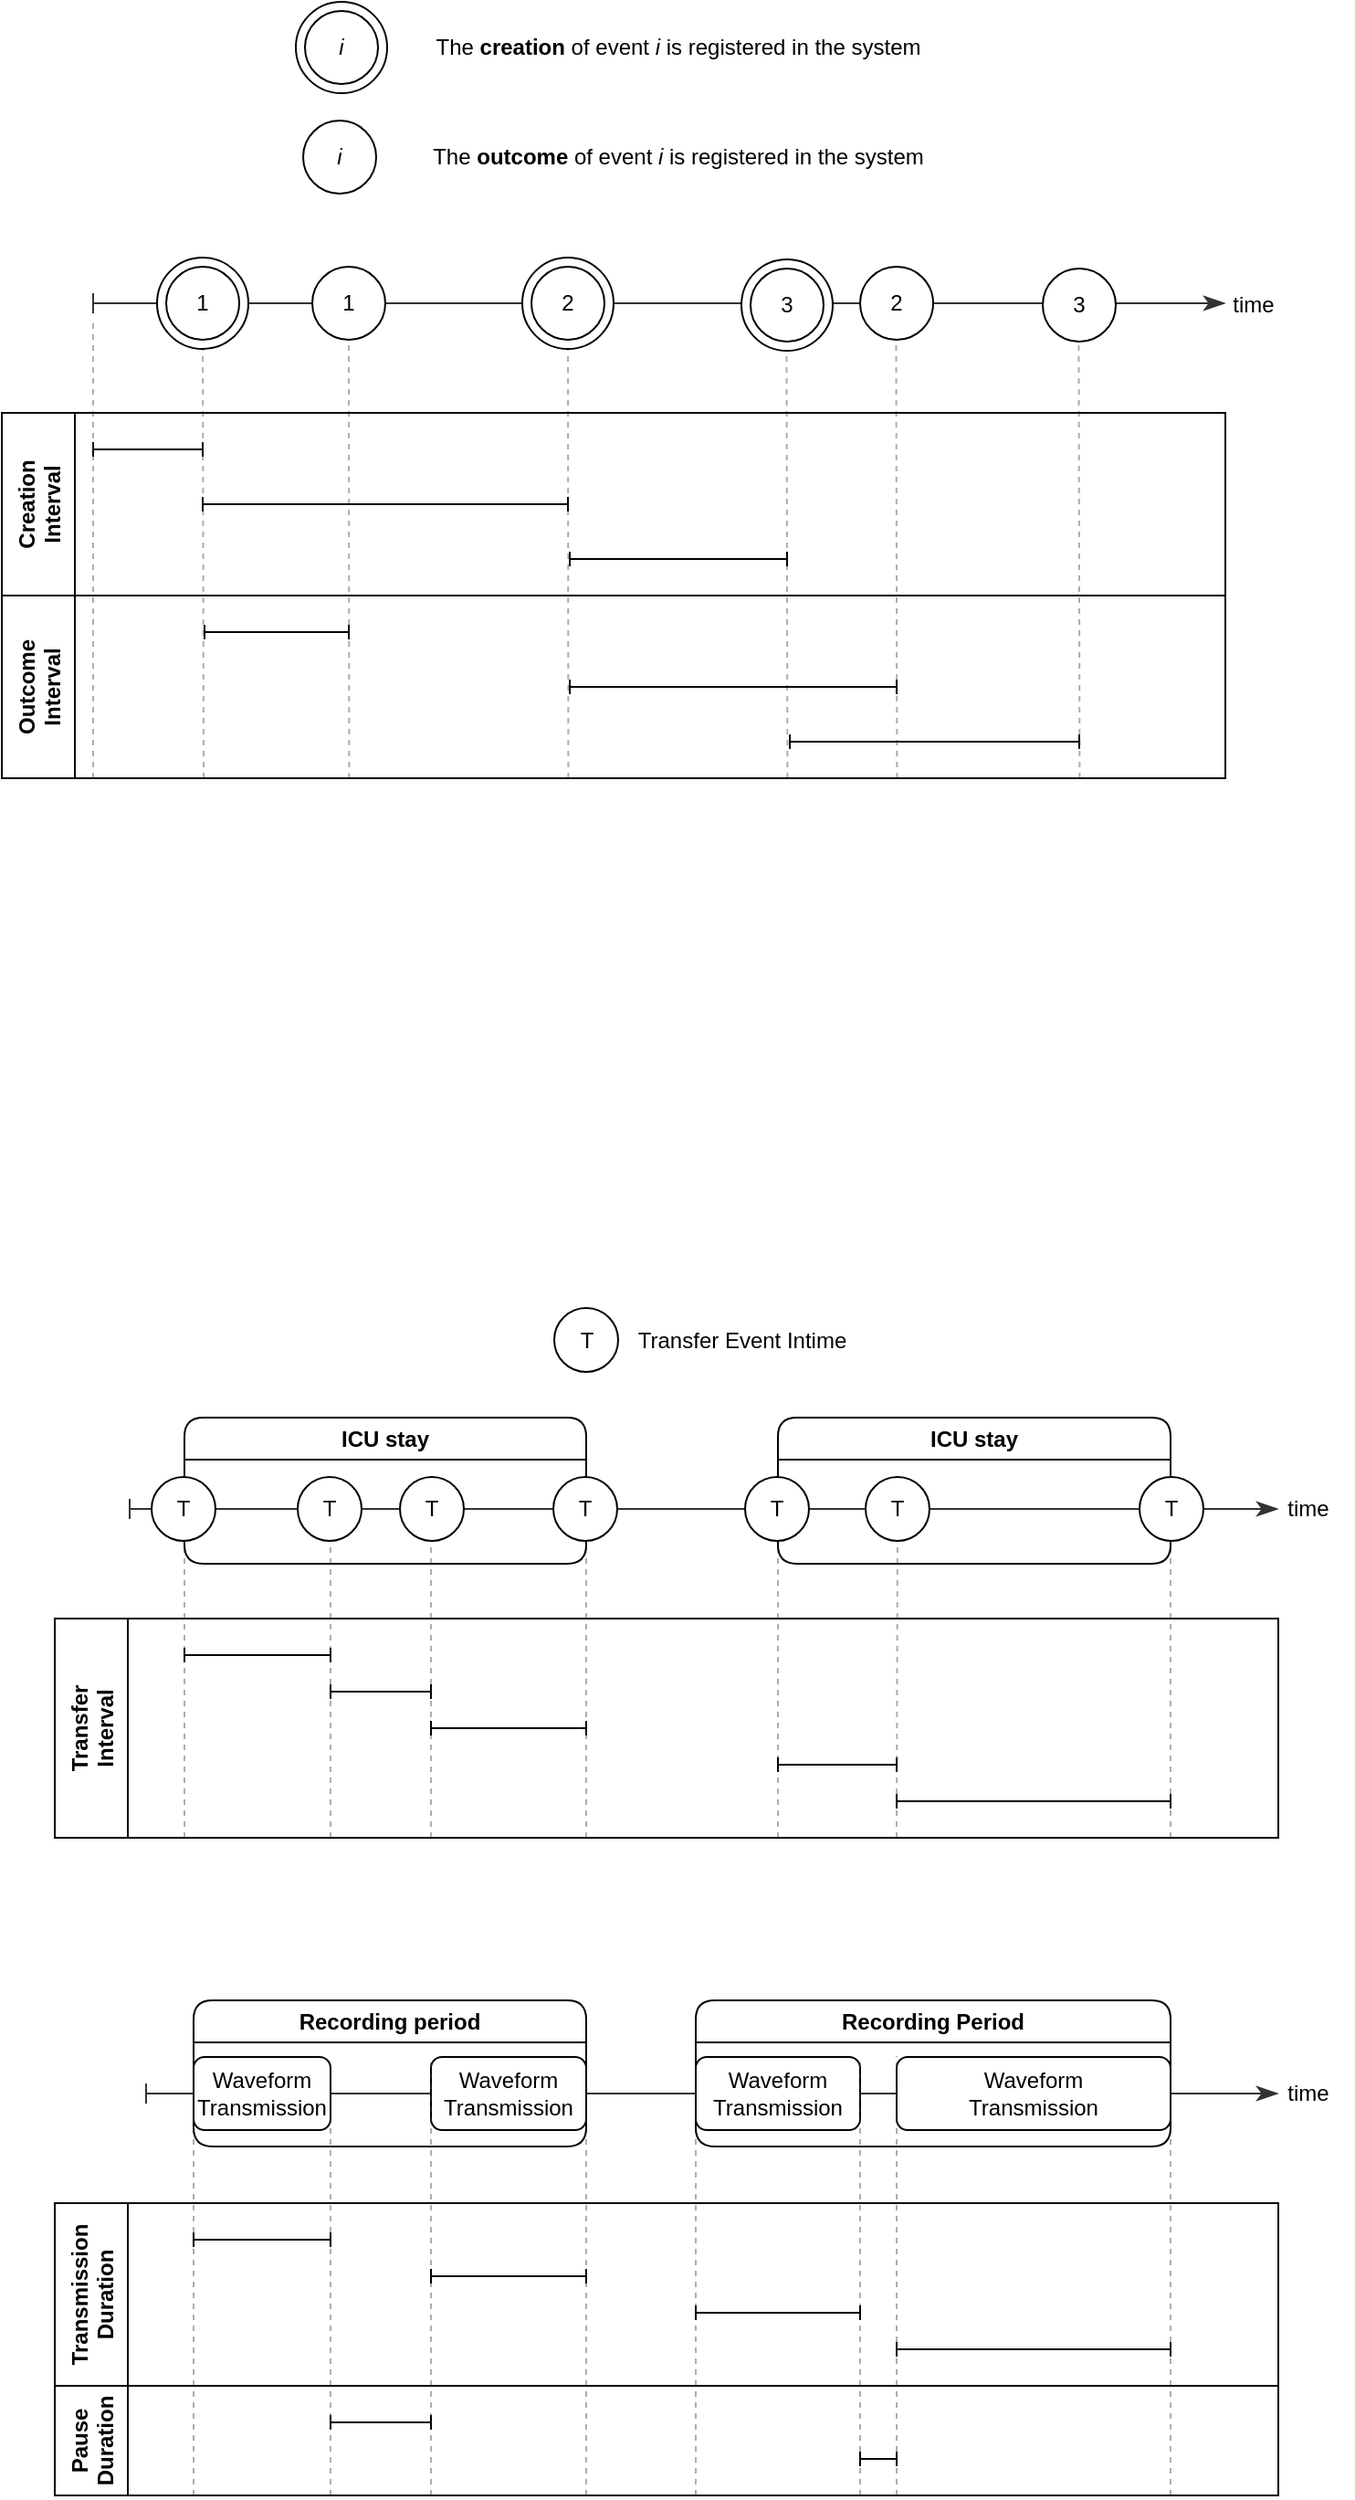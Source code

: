 <mxfile version="20.5.3" type="device"><diagram id="vnCqyywVvOIW15iRfbqm" name="Pagina-1"><mxGraphModel dx="1021" dy="1707" grid="1" gridSize="10" guides="1" tooltips="1" connect="1" arrows="1" fold="1" page="1" pageScale="1" pageWidth="827" pageHeight="1169" math="0" shadow="0"><root><mxCell id="0"/><mxCell id="1" parent="0"/><mxCell id="elbmRWAzdAmKO00gExVq-1" value="" style="endArrow=classicThin;html=1;rounded=0;endSize=9;startArrow=baseDash;startFill=0;startSize=9;strokeColor=#333333;endFill=1;" parent="1" edge="1"><mxGeometry width="50" height="50" relative="1" as="geometry"><mxPoint x="100" y="160" as="sourcePoint"/><mxPoint x="720" y="160" as="targetPoint"/></mxGeometry></mxCell><mxCell id="elbmRWAzdAmKO00gExVq-32" value="" style="endArrow=none;dashed=1;html=1;rounded=0;strokeColor=#333333;startSize=9;endSize=9;opacity=40;" parent="1" edge="1"><mxGeometry width="50" height="50" relative="1" as="geometry"><mxPoint x="240.21" y="420" as="sourcePoint"/><mxPoint x="240" y="160" as="targetPoint"/></mxGeometry></mxCell><mxCell id="elbmRWAzdAmKO00gExVq-33" value="" style="endArrow=none;dashed=1;html=1;rounded=0;strokeColor=#333333;startSize=9;endSize=9;opacity=40;" parent="1" edge="1"><mxGeometry width="50" height="50" relative="1" as="geometry"><mxPoint x="360.21" y="420" as="sourcePoint"/><mxPoint x="360" y="160" as="targetPoint"/></mxGeometry></mxCell><mxCell id="elbmRWAzdAmKO00gExVq-35" value="" style="endArrow=none;dashed=1;html=1;rounded=0;strokeColor=#333333;startSize=9;endSize=9;opacity=40;" parent="1" edge="1"><mxGeometry width="50" height="50" relative="1" as="geometry"><mxPoint x="540.21" y="420" as="sourcePoint"/><mxPoint x="539.71" y="170" as="targetPoint"/></mxGeometry></mxCell><mxCell id="elbmRWAzdAmKO00gExVq-36" value="" style="endArrow=none;dashed=1;html=1;rounded=0;strokeColor=#333333;startSize=9;endSize=9;opacity=40;" parent="1" edge="1"><mxGeometry width="50" height="50" relative="1" as="geometry"><mxPoint x="640.21" y="420" as="sourcePoint"/><mxPoint x="639.71" y="170" as="targetPoint"/></mxGeometry></mxCell><mxCell id="elbmRWAzdAmKO00gExVq-2" value="time" style="text;html=1;align=center;verticalAlign=middle;resizable=0;points=[];autosize=1;strokeColor=none;fillColor=none;" parent="1" vertex="1"><mxGeometry x="710" y="146" width="50" height="30" as="geometry"/></mxCell><mxCell id="elbmRWAzdAmKO00gExVq-3" value="1" style="ellipse;whiteSpace=wrap;html=1;aspect=fixed;" parent="1" vertex="1"><mxGeometry x="220" y="140" width="40" height="40" as="geometry"/></mxCell><mxCell id="elbmRWAzdAmKO00gExVq-8" value="" style="group" parent="1" vertex="1" connectable="0"><mxGeometry x="335" y="135" width="50" height="50" as="geometry"/></mxCell><mxCell id="elbmRWAzdAmKO00gExVq-9" value="" style="ellipse;whiteSpace=wrap;html=1;aspect=fixed;" parent="elbmRWAzdAmKO00gExVq-8" vertex="1"><mxGeometry width="50" height="50" as="geometry"/></mxCell><mxCell id="elbmRWAzdAmKO00gExVq-10" value="2" style="ellipse;whiteSpace=wrap;html=1;aspect=fixed;" parent="elbmRWAzdAmKO00gExVq-8" vertex="1"><mxGeometry x="5" y="5" width="40" height="40" as="geometry"/></mxCell><mxCell id="elbmRWAzdAmKO00gExVq-11" value="" style="group" parent="1" vertex="1" connectable="0"><mxGeometry x="455" y="136" width="50" height="50" as="geometry"/></mxCell><mxCell id="elbmRWAzdAmKO00gExVq-34" value="" style="endArrow=none;dashed=1;html=1;rounded=0;strokeColor=#333333;startSize=9;endSize=9;opacity=40;" parent="elbmRWAzdAmKO00gExVq-11" edge="1"><mxGeometry width="50" height="50" relative="1" as="geometry"><mxPoint x="25.21" y="284" as="sourcePoint"/><mxPoint x="24.71" y="34" as="targetPoint"/></mxGeometry></mxCell><mxCell id="elbmRWAzdAmKO00gExVq-12" value="" style="ellipse;whiteSpace=wrap;html=1;aspect=fixed;" parent="elbmRWAzdAmKO00gExVq-11" vertex="1"><mxGeometry width="50" height="50" as="geometry"/></mxCell><mxCell id="elbmRWAzdAmKO00gExVq-13" value="3" style="ellipse;whiteSpace=wrap;html=1;aspect=fixed;" parent="elbmRWAzdAmKO00gExVq-11" vertex="1"><mxGeometry x="5" y="5" width="40" height="40" as="geometry"/></mxCell><mxCell id="elbmRWAzdAmKO00gExVq-14" value="2" style="ellipse;whiteSpace=wrap;html=1;aspect=fixed;" parent="1" vertex="1"><mxGeometry x="520" y="140" width="40" height="40" as="geometry"/></mxCell><mxCell id="elbmRWAzdAmKO00gExVq-15" value="3" style="ellipse;whiteSpace=wrap;html=1;aspect=fixed;" parent="1" vertex="1"><mxGeometry x="620" y="141" width="40" height="40" as="geometry"/></mxCell><mxCell id="elbmRWAzdAmKO00gExVq-16" value="" style="endArrow=baseDash;html=1;rounded=0;endSize=6;startArrow=baseDash;startFill=0;endFill=0;" parent="1" edge="1"><mxGeometry width="50" height="50" relative="1" as="geometry"><mxPoint x="160" y="270" as="sourcePoint"/><mxPoint x="360" y="270" as="targetPoint"/></mxGeometry></mxCell><mxCell id="elbmRWAzdAmKO00gExVq-17" value="" style="endArrow=baseDash;html=1;rounded=0;endSize=6;startArrow=baseDash;startFill=0;endFill=0;" parent="1" edge="1"><mxGeometry width="50" height="50" relative="1" as="geometry"><mxPoint x="361" y="300" as="sourcePoint"/><mxPoint x="480" y="300" as="targetPoint"/></mxGeometry></mxCell><mxCell id="elbmRWAzdAmKO00gExVq-18" value="" style="endArrow=baseDash;html=1;rounded=0;endSize=6;startArrow=baseDash;startFill=0;endFill=0;" parent="1" edge="1"><mxGeometry width="50" height="50" relative="1" as="geometry"><mxPoint x="100" y="240" as="sourcePoint"/><mxPoint x="160" y="240" as="targetPoint"/></mxGeometry></mxCell><mxCell id="elbmRWAzdAmKO00gExVq-19" value="" style="endArrow=baseDash;html=1;rounded=0;endSize=6;startArrow=baseDash;startFill=0;endFill=0;" parent="1" edge="1"><mxGeometry width="50" height="50" relative="1" as="geometry"><mxPoint x="361" y="370" as="sourcePoint"/><mxPoint x="540" y="370" as="targetPoint"/></mxGeometry></mxCell><mxCell id="elbmRWAzdAmKO00gExVq-20" value="" style="endArrow=baseDash;html=1;rounded=0;endSize=6;startArrow=baseDash;startFill=0;endFill=0;" parent="1" edge="1"><mxGeometry width="50" height="50" relative="1" as="geometry"><mxPoint x="481.5" y="400" as="sourcePoint"/><mxPoint x="640" y="400" as="targetPoint"/></mxGeometry></mxCell><mxCell id="elbmRWAzdAmKO00gExVq-21" value="" style="endArrow=baseDash;html=1;rounded=0;endSize=6;startArrow=baseDash;startFill=0;endFill=0;" parent="1" edge="1"><mxGeometry width="50" height="50" relative="1" as="geometry"><mxPoint x="161" y="340" as="sourcePoint"/><mxPoint x="240" y="340" as="targetPoint"/></mxGeometry></mxCell><mxCell id="elbmRWAzdAmKO00gExVq-22" value="Outcome &#xA;Interval" style="swimlane;horizontal=0;startSize=40;" parent="1" vertex="1"><mxGeometry x="50" y="320" width="670" height="100" as="geometry"/></mxCell><mxCell id="elbmRWAzdAmKO00gExVq-23" value="Creation &#xA;Interval" style="swimlane;horizontal=0;startSize=40;" parent="1" vertex="1"><mxGeometry x="50" y="220" width="670" height="100" as="geometry"/></mxCell><mxCell id="elbmRWAzdAmKO00gExVq-31" value="" style="endArrow=none;dashed=1;html=1;rounded=0;strokeColor=#333333;startSize=9;endSize=9;opacity=40;" parent="elbmRWAzdAmKO00gExVq-23" target="elbmRWAzdAmKO00gExVq-5" edge="1"><mxGeometry width="50" height="50" relative="1" as="geometry"><mxPoint x="110.5" y="200" as="sourcePoint"/><mxPoint x="110" y="-30" as="targetPoint"/></mxGeometry></mxCell><mxCell id="elbmRWAzdAmKO00gExVq-30" value="" style="endArrow=none;dashed=1;html=1;rounded=0;strokeColor=#333333;startSize=9;endSize=9;opacity=40;" parent="1" edge="1"><mxGeometry width="50" height="50" relative="1" as="geometry"><mxPoint x="100" y="420" as="sourcePoint"/><mxPoint x="100" y="170" as="targetPoint"/></mxGeometry></mxCell><mxCell id="elbmRWAzdAmKO00gExVq-5" value="" style="ellipse;whiteSpace=wrap;html=1;aspect=fixed;fillColor=#FFFFFF;" parent="1" vertex="1"><mxGeometry x="135" y="135" width="50" height="50" as="geometry"/></mxCell><mxCell id="elbmRWAzdAmKO00gExVq-4" value="1" style="ellipse;whiteSpace=wrap;html=1;aspect=fixed;" parent="1" vertex="1"><mxGeometry x="140" y="140" width="40" height="40" as="geometry"/></mxCell><mxCell id="elbmRWAzdAmKO00gExVq-41" value="" style="ellipse;whiteSpace=wrap;html=1;aspect=fixed;fillColor=#FFFFFF;" parent="1" vertex="1"><mxGeometry x="211" y="-5" width="50" height="50" as="geometry"/></mxCell><mxCell id="elbmRWAzdAmKO00gExVq-42" value="&lt;i&gt;i&lt;/i&gt;" style="ellipse;whiteSpace=wrap;html=1;aspect=fixed;" parent="1" vertex="1"><mxGeometry x="216" width="40" height="40" as="geometry"/></mxCell><mxCell id="elbmRWAzdAmKO00gExVq-44" value="&lt;i&gt;i&lt;/i&gt;" style="ellipse;whiteSpace=wrap;html=1;aspect=fixed;" parent="1" vertex="1"><mxGeometry x="215" y="60" width="40" height="40" as="geometry"/></mxCell><mxCell id="elbmRWAzdAmKO00gExVq-47" value="The &lt;b&gt;outcome&lt;/b&gt; of event &lt;i&gt;i&lt;/i&gt; is registered in the system" style="text;html=1;align=center;verticalAlign=middle;resizable=0;points=[];autosize=1;strokeColor=none;fillColor=none;" parent="1" vertex="1"><mxGeometry x="275" y="65" width="290" height="30" as="geometry"/></mxCell><mxCell id="elbmRWAzdAmKO00gExVq-48" value="The &lt;b&gt;creation&lt;/b&gt; of event &lt;i&gt;i&lt;/i&gt; is registered in the system" style="text;html=1;align=center;verticalAlign=middle;resizable=0;points=[];autosize=1;strokeColor=none;fillColor=none;" parent="1" vertex="1"><mxGeometry x="275" y="5" width="290" height="30" as="geometry"/></mxCell><mxCell id="3r6LpChS8LZlnNS0DXOg-4" value="Transfer&#xA;Interval" style="swimlane;horizontal=0;startSize=40;" vertex="1" parent="1"><mxGeometry x="79" y="880" width="670" height="120" as="geometry"/></mxCell><mxCell id="3r6LpChS8LZlnNS0DXOg-6" value="" style="endArrow=classicThin;html=1;rounded=0;endSize=9;startArrow=baseDash;startFill=0;startSize=9;strokeColor=#333333;endFill=1;" edge="1" parent="1"><mxGeometry width="50" height="50" relative="1" as="geometry"><mxPoint x="120" y="820" as="sourcePoint"/><mxPoint x="749" y="820" as="targetPoint"/></mxGeometry></mxCell><mxCell id="3r6LpChS8LZlnNS0DXOg-5" value="" style="endArrow=none;dashed=1;html=1;rounded=0;strokeColor=#333333;startSize=9;endSize=9;opacity=40;" edge="1" parent="1"><mxGeometry width="50" height="50" relative="1" as="geometry"><mxPoint x="150" y="1000" as="sourcePoint"/><mxPoint x="150" y="820" as="targetPoint"/></mxGeometry></mxCell><mxCell id="3r6LpChS8LZlnNS0DXOg-19" value="" style="endArrow=none;dashed=1;html=1;rounded=0;strokeColor=#333333;startSize=9;endSize=9;opacity=40;" edge="1" parent="1"><mxGeometry width="50" height="50" relative="1" as="geometry"><mxPoint x="230" y="1000" as="sourcePoint"/><mxPoint x="230" y="820" as="targetPoint"/></mxGeometry></mxCell><mxCell id="3r6LpChS8LZlnNS0DXOg-20" value="" style="endArrow=none;dashed=1;html=1;rounded=0;strokeColor=#333333;startSize=9;endSize=9;opacity=40;" edge="1" parent="1"><mxGeometry width="50" height="50" relative="1" as="geometry"><mxPoint x="285" y="1000" as="sourcePoint"/><mxPoint x="285" y="820" as="targetPoint"/></mxGeometry></mxCell><mxCell id="3r6LpChS8LZlnNS0DXOg-21" value="" style="endArrow=none;dashed=1;html=1;rounded=0;strokeColor=#333333;startSize=9;endSize=9;opacity=40;" edge="1" parent="1"><mxGeometry width="50" height="50" relative="1" as="geometry"><mxPoint x="370" y="1000" as="sourcePoint"/><mxPoint x="370" y="800" as="targetPoint"/></mxGeometry></mxCell><mxCell id="3r6LpChS8LZlnNS0DXOg-22" value="" style="endArrow=none;dashed=1;html=1;rounded=0;strokeColor=#333333;startSize=9;endSize=9;opacity=40;" edge="1" parent="1"><mxGeometry width="50" height="50" relative="1" as="geometry"><mxPoint x="475" y="1000" as="sourcePoint"/><mxPoint x="475" y="800" as="targetPoint"/></mxGeometry></mxCell><mxCell id="3r6LpChS8LZlnNS0DXOg-23" value="" style="endArrow=none;dashed=1;html=1;rounded=0;strokeColor=#333333;startSize=9;endSize=9;opacity=40;" edge="1" parent="1" target="3r6LpChS8LZlnNS0DXOg-61"><mxGeometry width="50" height="50" relative="1" as="geometry"><mxPoint x="540" y="1000" as="sourcePoint"/><mxPoint x="540" y="800" as="targetPoint"/></mxGeometry></mxCell><mxCell id="3r6LpChS8LZlnNS0DXOg-24" value="" style="endArrow=none;dashed=1;html=1;rounded=0;strokeColor=#333333;startSize=9;endSize=9;opacity=40;" edge="1" parent="1"><mxGeometry width="50" height="50" relative="1" as="geometry"><mxPoint x="690" y="1000" as="sourcePoint"/><mxPoint x="690" y="800" as="targetPoint"/></mxGeometry></mxCell><mxCell id="3r6LpChS8LZlnNS0DXOg-26" value="" style="endArrow=baseDash;html=1;rounded=0;endSize=6;startArrow=baseDash;startFill=0;endFill=0;" edge="1" parent="1"><mxGeometry width="50" height="50" relative="1" as="geometry"><mxPoint x="150" y="900" as="sourcePoint"/><mxPoint x="230" y="900" as="targetPoint"/></mxGeometry></mxCell><mxCell id="3r6LpChS8LZlnNS0DXOg-28" value="" style="endArrow=baseDash;html=1;rounded=0;endSize=6;startArrow=baseDash;startFill=0;endFill=0;" edge="1" parent="1"><mxGeometry width="50" height="50" relative="1" as="geometry"><mxPoint x="230" y="920" as="sourcePoint"/><mxPoint x="285" y="920" as="targetPoint"/></mxGeometry></mxCell><mxCell id="3r6LpChS8LZlnNS0DXOg-29" value="" style="endArrow=baseDash;html=1;rounded=0;endSize=6;startArrow=baseDash;startFill=0;endFill=0;" edge="1" parent="1"><mxGeometry width="50" height="50" relative="1" as="geometry"><mxPoint x="285" y="940" as="sourcePoint"/><mxPoint x="370" y="940" as="targetPoint"/></mxGeometry></mxCell><mxCell id="3r6LpChS8LZlnNS0DXOg-30" value="" style="endArrow=baseDash;html=1;rounded=0;endSize=6;startArrow=baseDash;startFill=0;endFill=0;" edge="1" parent="1"><mxGeometry width="50" height="50" relative="1" as="geometry"><mxPoint x="475" y="960" as="sourcePoint"/><mxPoint x="540" y="960" as="targetPoint"/></mxGeometry></mxCell><mxCell id="3r6LpChS8LZlnNS0DXOg-31" value="" style="endArrow=baseDash;html=1;rounded=0;endSize=6;startArrow=baseDash;startFill=0;endFill=0;" edge="1" parent="1"><mxGeometry width="50" height="50" relative="1" as="geometry"><mxPoint x="540" y="980" as="sourcePoint"/><mxPoint x="690" y="980" as="targetPoint"/></mxGeometry></mxCell><mxCell id="3r6LpChS8LZlnNS0DXOg-33" value="time" style="text;html=1;align=center;verticalAlign=middle;resizable=0;points=[];autosize=1;strokeColor=none;fillColor=none;" vertex="1" parent="1"><mxGeometry x="740" y="805" width="50" height="30" as="geometry"/></mxCell><mxCell id="3r6LpChS8LZlnNS0DXOg-34" value="Transmission&#xA;Duration" style="swimlane;horizontal=0;startSize=40;" vertex="1" parent="1"><mxGeometry x="79" y="1200" width="670" height="100" as="geometry"/></mxCell><mxCell id="3r6LpChS8LZlnNS0DXOg-35" value="" style="endArrow=classicThin;html=1;rounded=0;endSize=9;startArrow=baseDash;startFill=0;startSize=9;strokeColor=#333333;endFill=1;" edge="1" parent="1"><mxGeometry width="50" height="50" relative="1" as="geometry"><mxPoint x="129" y="1140" as="sourcePoint"/><mxPoint x="749" y="1140" as="targetPoint"/></mxGeometry></mxCell><mxCell id="3r6LpChS8LZlnNS0DXOg-37" value="Waveform&lt;br&gt;Transmission" style="rounded=1;whiteSpace=wrap;html=1;" vertex="1" parent="1"><mxGeometry x="155" y="1120" width="75" height="40" as="geometry"/></mxCell><mxCell id="3r6LpChS8LZlnNS0DXOg-38" value="Waveform&lt;br&gt;Transmission" style="rounded=1;whiteSpace=wrap;html=1;" vertex="1" parent="1"><mxGeometry x="285" y="1120" width="85" height="40" as="geometry"/></mxCell><mxCell id="3r6LpChS8LZlnNS0DXOg-40" value="Waveform&lt;br&gt;Transmission" style="rounded=1;whiteSpace=wrap;html=1;" vertex="1" parent="1"><mxGeometry x="540" y="1120" width="150" height="40" as="geometry"/></mxCell><mxCell id="3r6LpChS8LZlnNS0DXOg-41" value="" style="endArrow=none;dashed=1;html=1;rounded=0;strokeColor=#333333;startSize=9;endSize=9;opacity=40;" edge="1" parent="1"><mxGeometry width="50" height="50" relative="1" as="geometry"><mxPoint x="155" y="1360" as="sourcePoint"/><mxPoint x="155" y="1140" as="targetPoint"/></mxGeometry></mxCell><mxCell id="3r6LpChS8LZlnNS0DXOg-42" value="" style="endArrow=none;dashed=1;html=1;rounded=0;strokeColor=#333333;startSize=9;endSize=9;opacity=40;" edge="1" parent="1"><mxGeometry width="50" height="50" relative="1" as="geometry"><mxPoint x="230" y="1360" as="sourcePoint"/><mxPoint x="230" y="1140" as="targetPoint"/></mxGeometry></mxCell><mxCell id="3r6LpChS8LZlnNS0DXOg-43" value="" style="endArrow=none;dashed=1;html=1;rounded=0;strokeColor=#333333;startSize=9;endSize=9;opacity=40;" edge="1" parent="1"><mxGeometry width="50" height="50" relative="1" as="geometry"><mxPoint x="285" y="1360" as="sourcePoint"/><mxPoint x="285" y="1120" as="targetPoint"/></mxGeometry></mxCell><mxCell id="3r6LpChS8LZlnNS0DXOg-44" value="" style="endArrow=none;dashed=1;html=1;rounded=0;strokeColor=#333333;startSize=9;endSize=9;opacity=40;" edge="1" parent="1"><mxGeometry width="50" height="50" relative="1" as="geometry"><mxPoint x="370" y="1360" as="sourcePoint"/><mxPoint x="370" y="1120" as="targetPoint"/></mxGeometry></mxCell><mxCell id="3r6LpChS8LZlnNS0DXOg-47" value="" style="endArrow=none;dashed=1;html=1;rounded=0;strokeColor=#333333;startSize=9;endSize=9;opacity=40;" edge="1" parent="1"><mxGeometry width="50" height="50" relative="1" as="geometry"><mxPoint x="690" y="1360" as="sourcePoint"/><mxPoint x="690" y="1120" as="targetPoint"/></mxGeometry></mxCell><mxCell id="3r6LpChS8LZlnNS0DXOg-48" value="" style="endArrow=baseDash;html=1;rounded=0;endSize=6;startArrow=baseDash;startFill=0;endFill=0;" edge="1" parent="1"><mxGeometry width="50" height="50" relative="1" as="geometry"><mxPoint x="155" y="1220" as="sourcePoint"/><mxPoint x="230" y="1220" as="targetPoint"/></mxGeometry></mxCell><mxCell id="3r6LpChS8LZlnNS0DXOg-50" value="" style="endArrow=baseDash;html=1;rounded=0;endSize=6;startArrow=baseDash;startFill=0;endFill=0;" edge="1" parent="1"><mxGeometry width="50" height="50" relative="1" as="geometry"><mxPoint x="285" y="1240" as="sourcePoint"/><mxPoint x="370" y="1240" as="targetPoint"/></mxGeometry></mxCell><mxCell id="3r6LpChS8LZlnNS0DXOg-52" value="" style="endArrow=baseDash;html=1;rounded=0;endSize=6;startArrow=baseDash;startFill=0;endFill=0;" edge="1" parent="1"><mxGeometry width="50" height="50" relative="1" as="geometry"><mxPoint x="540" y="1280" as="sourcePoint"/><mxPoint x="690" y="1280" as="targetPoint"/></mxGeometry></mxCell><mxCell id="3r6LpChS8LZlnNS0DXOg-53" value="time" style="text;html=1;align=center;verticalAlign=middle;resizable=0;points=[];autosize=1;strokeColor=none;fillColor=none;" vertex="1" parent="1"><mxGeometry x="740" y="1125" width="50" height="30" as="geometry"/></mxCell><mxCell id="3r6LpChS8LZlnNS0DXOg-54" value="ICU stay" style="swimlane;whiteSpace=wrap;html=1;rounded=1;" vertex="1" parent="1"><mxGeometry x="150" y="770" width="220" height="80" as="geometry"/></mxCell><mxCell id="3r6LpChS8LZlnNS0DXOg-55" value="T" style="ellipse;whiteSpace=wrap;html=1;aspect=fixed;rounded=1;" vertex="1" parent="3r6LpChS8LZlnNS0DXOg-54"><mxGeometry x="-18" y="32.5" width="35" height="35" as="geometry"/></mxCell><mxCell id="3r6LpChS8LZlnNS0DXOg-56" value="T" style="ellipse;whiteSpace=wrap;html=1;aspect=fixed;rounded=1;" vertex="1" parent="3r6LpChS8LZlnNS0DXOg-54"><mxGeometry x="62" y="32.5" width="35" height="35" as="geometry"/></mxCell><mxCell id="3r6LpChS8LZlnNS0DXOg-57" value="T" style="ellipse;whiteSpace=wrap;html=1;aspect=fixed;rounded=1;" vertex="1" parent="3r6LpChS8LZlnNS0DXOg-54"><mxGeometry x="118" y="32.5" width="35" height="35" as="geometry"/></mxCell><mxCell id="3r6LpChS8LZlnNS0DXOg-58" value="T" style="ellipse;whiteSpace=wrap;html=1;aspect=fixed;rounded=1;" vertex="1" parent="1"><mxGeometry x="352" y="802.5" width="35" height="35" as="geometry"/></mxCell><mxCell id="3r6LpChS8LZlnNS0DXOg-59" value="ICU stay" style="swimlane;whiteSpace=wrap;html=1;rounded=1;" vertex="1" parent="1"><mxGeometry x="475" y="770" width="215" height="80" as="geometry"/></mxCell><mxCell id="3r6LpChS8LZlnNS0DXOg-60" value="T" style="ellipse;whiteSpace=wrap;html=1;aspect=fixed;rounded=1;" vertex="1" parent="3r6LpChS8LZlnNS0DXOg-59"><mxGeometry x="-18" y="32.5" width="35" height="35" as="geometry"/></mxCell><mxCell id="3r6LpChS8LZlnNS0DXOg-61" value="T" style="ellipse;whiteSpace=wrap;html=1;aspect=fixed;rounded=1;" vertex="1" parent="3r6LpChS8LZlnNS0DXOg-59"><mxGeometry x="48" y="32.5" width="35" height="35" as="geometry"/></mxCell><mxCell id="3r6LpChS8LZlnNS0DXOg-63" value="T" style="ellipse;whiteSpace=wrap;html=1;aspect=fixed;rounded=1;" vertex="1" parent="1"><mxGeometry x="673" y="802.5" width="35" height="35" as="geometry"/></mxCell><mxCell id="3r6LpChS8LZlnNS0DXOg-65" value="T" style="ellipse;whiteSpace=wrap;html=1;aspect=fixed;rounded=1;" vertex="1" parent="1"><mxGeometry x="352.5" y="710" width="35" height="35" as="geometry"/></mxCell><mxCell id="3r6LpChS8LZlnNS0DXOg-66" value="Transfer Event Intime" style="text;html=1;align=center;verticalAlign=middle;resizable=0;points=[];autosize=1;strokeColor=none;fillColor=none;" vertex="1" parent="1"><mxGeometry x="385" y="712.5" width="140" height="30" as="geometry"/></mxCell><mxCell id="3r6LpChS8LZlnNS0DXOg-67" value="Pause&#xA;Duration" style="swimlane;horizontal=0;startSize=40;" vertex="1" parent="1"><mxGeometry x="79" y="1300" width="670" height="60" as="geometry"/></mxCell><mxCell id="3r6LpChS8LZlnNS0DXOg-69" value="" style="endArrow=baseDash;html=1;rounded=0;endSize=6;startArrow=baseDash;startFill=0;endFill=0;" edge="1" parent="1"><mxGeometry width="50" height="50" relative="1" as="geometry"><mxPoint x="230" y="1320" as="sourcePoint"/><mxPoint x="285" y="1320" as="targetPoint"/></mxGeometry></mxCell><mxCell id="3r6LpChS8LZlnNS0DXOg-72" value="" style="endArrow=none;dashed=1;html=1;rounded=0;strokeColor=#333333;startSize=9;endSize=9;opacity=40;" edge="1" parent="1"><mxGeometry width="50" height="50" relative="1" as="geometry"><mxPoint x="540" y="1360" as="sourcePoint"/><mxPoint x="540" y="1119.43" as="targetPoint"/></mxGeometry></mxCell><mxCell id="3r6LpChS8LZlnNS0DXOg-73" value="Waveform&lt;br&gt;Transmission" style="rounded=1;whiteSpace=wrap;html=1;" vertex="1" parent="1"><mxGeometry x="430" y="1120" width="90" height="40" as="geometry"/></mxCell><mxCell id="3r6LpChS8LZlnNS0DXOg-74" value="" style="endArrow=none;dashed=1;html=1;rounded=0;strokeColor=#333333;startSize=9;endSize=9;opacity=40;" edge="1" parent="1"><mxGeometry width="50" height="50" relative="1" as="geometry"><mxPoint x="520" y="1360" as="sourcePoint"/><mxPoint x="520" y="1120.0" as="targetPoint"/></mxGeometry></mxCell><mxCell id="3r6LpChS8LZlnNS0DXOg-75" value="" style="endArrow=none;dashed=1;html=1;rounded=0;strokeColor=#333333;startSize=9;endSize=9;opacity=40;" edge="1" parent="1"><mxGeometry width="50" height="50" relative="1" as="geometry"><mxPoint x="430" y="1360" as="sourcePoint"/><mxPoint x="430" y="1120.0" as="targetPoint"/></mxGeometry></mxCell><mxCell id="3r6LpChS8LZlnNS0DXOg-76" value="" style="endArrow=baseDash;html=1;rounded=0;endSize=6;startArrow=baseDash;startFill=0;endFill=0;" edge="1" parent="1"><mxGeometry width="50" height="50" relative="1" as="geometry"><mxPoint x="520" y="1340" as="sourcePoint"/><mxPoint x="540" y="1340" as="targetPoint"/></mxGeometry></mxCell><mxCell id="3r6LpChS8LZlnNS0DXOg-77" value="" style="endArrow=baseDash;html=1;rounded=0;endSize=6;startArrow=baseDash;startFill=0;endFill=0;" edge="1" parent="1"><mxGeometry width="50" height="50" relative="1" as="geometry"><mxPoint x="430" y="1260" as="sourcePoint"/><mxPoint x="520" y="1260" as="targetPoint"/></mxGeometry></mxCell><mxCell id="3r6LpChS8LZlnNS0DXOg-78" value="Recording period" style="swimlane;whiteSpace=wrap;html=1;rounded=1;startSize=23;" vertex="1" parent="1"><mxGeometry x="155" y="1089" width="215" height="80" as="geometry"/></mxCell><mxCell id="3r6LpChS8LZlnNS0DXOg-83" value="Recording Period" style="swimlane;whiteSpace=wrap;html=1;rounded=1;startSize=23;" vertex="1" parent="1"><mxGeometry x="430" y="1089" width="260" height="80" as="geometry"/></mxCell></root></mxGraphModel></diagram></mxfile>